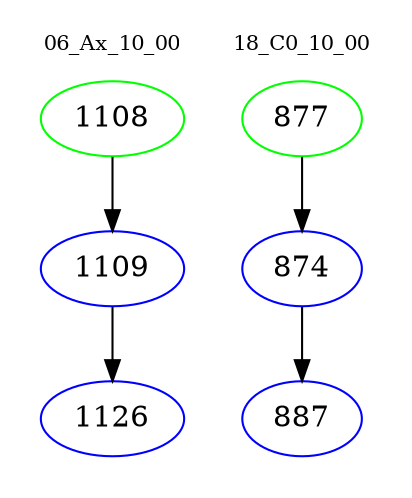 digraph{
subgraph cluster_0 {
color = white
label = "06_Ax_10_00";
fontsize=10;
T0_1108 [label="1108", color="green"]
T0_1108 -> T0_1109 [color="black"]
T0_1109 [label="1109", color="blue"]
T0_1109 -> T0_1126 [color="black"]
T0_1126 [label="1126", color="blue"]
}
subgraph cluster_1 {
color = white
label = "18_C0_10_00";
fontsize=10;
T1_877 [label="877", color="green"]
T1_877 -> T1_874 [color="black"]
T1_874 [label="874", color="blue"]
T1_874 -> T1_887 [color="black"]
T1_887 [label="887", color="blue"]
}
}
